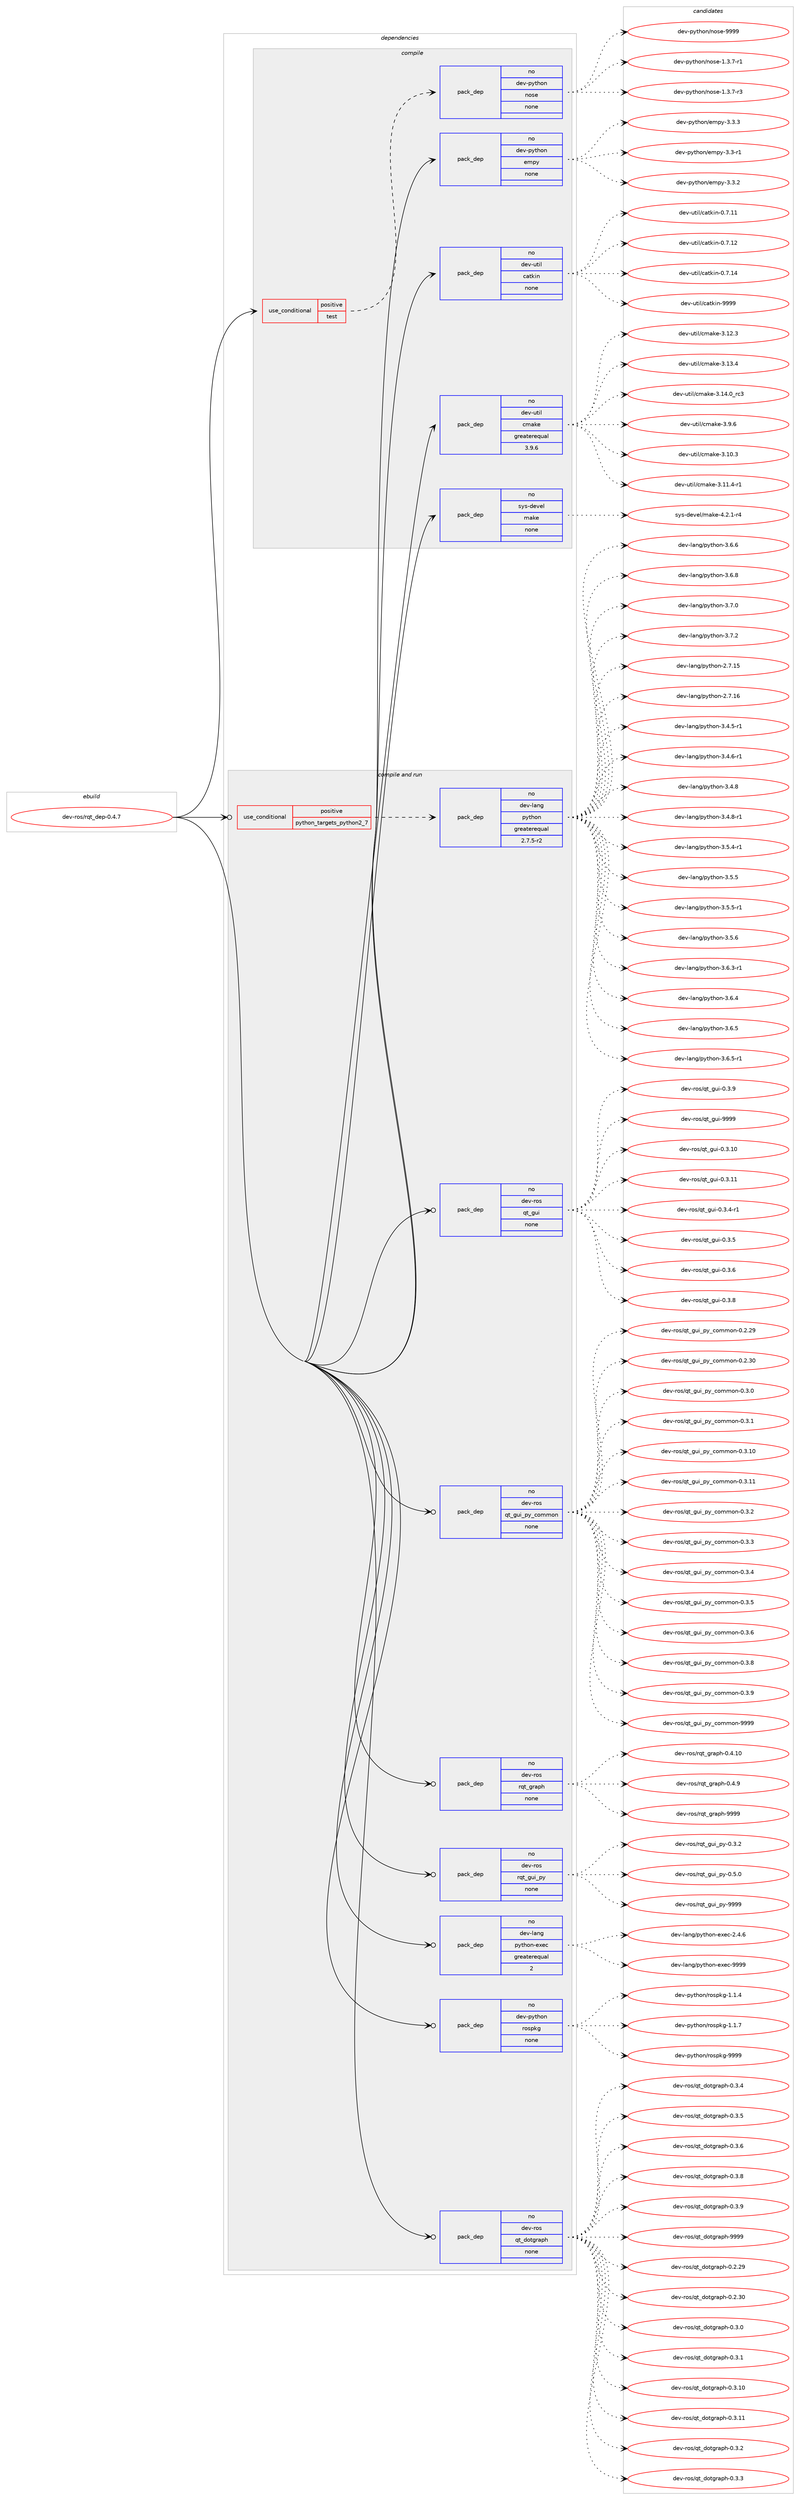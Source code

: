 digraph prolog {

# *************
# Graph options
# *************

newrank=true;
concentrate=true;
compound=true;
graph [rankdir=LR,fontname=Helvetica,fontsize=10,ranksep=1.5];#, ranksep=2.5, nodesep=0.2];
edge  [arrowhead=vee];
node  [fontname=Helvetica,fontsize=10];

# **********
# The ebuild
# **********

subgraph cluster_leftcol {
color=gray;
rank=same;
label=<<i>ebuild</i>>;
id [label="dev-ros/rqt_dep-0.4.7", color=red, width=4, href="../dev-ros/rqt_dep-0.4.7.svg"];
}

# ****************
# The dependencies
# ****************

subgraph cluster_midcol {
color=gray;
label=<<i>dependencies</i>>;
subgraph cluster_compile {
fillcolor="#eeeeee";
style=filled;
label=<<i>compile</i>>;
subgraph cond390481 {
dependency1469138 [label=<<TABLE BORDER="0" CELLBORDER="1" CELLSPACING="0" CELLPADDING="4"><TR><TD ROWSPAN="3" CELLPADDING="10">use_conditional</TD></TR><TR><TD>positive</TD></TR><TR><TD>test</TD></TR></TABLE>>, shape=none, color=red];
subgraph pack1055267 {
dependency1469139 [label=<<TABLE BORDER="0" CELLBORDER="1" CELLSPACING="0" CELLPADDING="4" WIDTH="220"><TR><TD ROWSPAN="6" CELLPADDING="30">pack_dep</TD></TR><TR><TD WIDTH="110">no</TD></TR><TR><TD>dev-python</TD></TR><TR><TD>nose</TD></TR><TR><TD>none</TD></TR><TR><TD></TD></TR></TABLE>>, shape=none, color=blue];
}
dependency1469138:e -> dependency1469139:w [weight=20,style="dashed",arrowhead="vee"];
}
id:e -> dependency1469138:w [weight=20,style="solid",arrowhead="vee"];
subgraph pack1055268 {
dependency1469140 [label=<<TABLE BORDER="0" CELLBORDER="1" CELLSPACING="0" CELLPADDING="4" WIDTH="220"><TR><TD ROWSPAN="6" CELLPADDING="30">pack_dep</TD></TR><TR><TD WIDTH="110">no</TD></TR><TR><TD>dev-python</TD></TR><TR><TD>empy</TD></TR><TR><TD>none</TD></TR><TR><TD></TD></TR></TABLE>>, shape=none, color=blue];
}
id:e -> dependency1469140:w [weight=20,style="solid",arrowhead="vee"];
subgraph pack1055269 {
dependency1469141 [label=<<TABLE BORDER="0" CELLBORDER="1" CELLSPACING="0" CELLPADDING="4" WIDTH="220"><TR><TD ROWSPAN="6" CELLPADDING="30">pack_dep</TD></TR><TR><TD WIDTH="110">no</TD></TR><TR><TD>dev-util</TD></TR><TR><TD>catkin</TD></TR><TR><TD>none</TD></TR><TR><TD></TD></TR></TABLE>>, shape=none, color=blue];
}
id:e -> dependency1469141:w [weight=20,style="solid",arrowhead="vee"];
subgraph pack1055270 {
dependency1469142 [label=<<TABLE BORDER="0" CELLBORDER="1" CELLSPACING="0" CELLPADDING="4" WIDTH="220"><TR><TD ROWSPAN="6" CELLPADDING="30">pack_dep</TD></TR><TR><TD WIDTH="110">no</TD></TR><TR><TD>dev-util</TD></TR><TR><TD>cmake</TD></TR><TR><TD>greaterequal</TD></TR><TR><TD>3.9.6</TD></TR></TABLE>>, shape=none, color=blue];
}
id:e -> dependency1469142:w [weight=20,style="solid",arrowhead="vee"];
subgraph pack1055271 {
dependency1469143 [label=<<TABLE BORDER="0" CELLBORDER="1" CELLSPACING="0" CELLPADDING="4" WIDTH="220"><TR><TD ROWSPAN="6" CELLPADDING="30">pack_dep</TD></TR><TR><TD WIDTH="110">no</TD></TR><TR><TD>sys-devel</TD></TR><TR><TD>make</TD></TR><TR><TD>none</TD></TR><TR><TD></TD></TR></TABLE>>, shape=none, color=blue];
}
id:e -> dependency1469143:w [weight=20,style="solid",arrowhead="vee"];
}
subgraph cluster_compileandrun {
fillcolor="#eeeeee";
style=filled;
label=<<i>compile and run</i>>;
subgraph cond390482 {
dependency1469144 [label=<<TABLE BORDER="0" CELLBORDER="1" CELLSPACING="0" CELLPADDING="4"><TR><TD ROWSPAN="3" CELLPADDING="10">use_conditional</TD></TR><TR><TD>positive</TD></TR><TR><TD>python_targets_python2_7</TD></TR></TABLE>>, shape=none, color=red];
subgraph pack1055272 {
dependency1469145 [label=<<TABLE BORDER="0" CELLBORDER="1" CELLSPACING="0" CELLPADDING="4" WIDTH="220"><TR><TD ROWSPAN="6" CELLPADDING="30">pack_dep</TD></TR><TR><TD WIDTH="110">no</TD></TR><TR><TD>dev-lang</TD></TR><TR><TD>python</TD></TR><TR><TD>greaterequal</TD></TR><TR><TD>2.7.5-r2</TD></TR></TABLE>>, shape=none, color=blue];
}
dependency1469144:e -> dependency1469145:w [weight=20,style="dashed",arrowhead="vee"];
}
id:e -> dependency1469144:w [weight=20,style="solid",arrowhead="odotvee"];
subgraph pack1055273 {
dependency1469146 [label=<<TABLE BORDER="0" CELLBORDER="1" CELLSPACING="0" CELLPADDING="4" WIDTH="220"><TR><TD ROWSPAN="6" CELLPADDING="30">pack_dep</TD></TR><TR><TD WIDTH="110">no</TD></TR><TR><TD>dev-lang</TD></TR><TR><TD>python-exec</TD></TR><TR><TD>greaterequal</TD></TR><TR><TD>2</TD></TR></TABLE>>, shape=none, color=blue];
}
id:e -> dependency1469146:w [weight=20,style="solid",arrowhead="odotvee"];
subgraph pack1055274 {
dependency1469147 [label=<<TABLE BORDER="0" CELLBORDER="1" CELLSPACING="0" CELLPADDING="4" WIDTH="220"><TR><TD ROWSPAN="6" CELLPADDING="30">pack_dep</TD></TR><TR><TD WIDTH="110">no</TD></TR><TR><TD>dev-python</TD></TR><TR><TD>rospkg</TD></TR><TR><TD>none</TD></TR><TR><TD></TD></TR></TABLE>>, shape=none, color=blue];
}
id:e -> dependency1469147:w [weight=20,style="solid",arrowhead="odotvee"];
subgraph pack1055275 {
dependency1469148 [label=<<TABLE BORDER="0" CELLBORDER="1" CELLSPACING="0" CELLPADDING="4" WIDTH="220"><TR><TD ROWSPAN="6" CELLPADDING="30">pack_dep</TD></TR><TR><TD WIDTH="110">no</TD></TR><TR><TD>dev-ros</TD></TR><TR><TD>qt_dotgraph</TD></TR><TR><TD>none</TD></TR><TR><TD></TD></TR></TABLE>>, shape=none, color=blue];
}
id:e -> dependency1469148:w [weight=20,style="solid",arrowhead="odotvee"];
subgraph pack1055276 {
dependency1469149 [label=<<TABLE BORDER="0" CELLBORDER="1" CELLSPACING="0" CELLPADDING="4" WIDTH="220"><TR><TD ROWSPAN="6" CELLPADDING="30">pack_dep</TD></TR><TR><TD WIDTH="110">no</TD></TR><TR><TD>dev-ros</TD></TR><TR><TD>qt_gui</TD></TR><TR><TD>none</TD></TR><TR><TD></TD></TR></TABLE>>, shape=none, color=blue];
}
id:e -> dependency1469149:w [weight=20,style="solid",arrowhead="odotvee"];
subgraph pack1055277 {
dependency1469150 [label=<<TABLE BORDER="0" CELLBORDER="1" CELLSPACING="0" CELLPADDING="4" WIDTH="220"><TR><TD ROWSPAN="6" CELLPADDING="30">pack_dep</TD></TR><TR><TD WIDTH="110">no</TD></TR><TR><TD>dev-ros</TD></TR><TR><TD>qt_gui_py_common</TD></TR><TR><TD>none</TD></TR><TR><TD></TD></TR></TABLE>>, shape=none, color=blue];
}
id:e -> dependency1469150:w [weight=20,style="solid",arrowhead="odotvee"];
subgraph pack1055278 {
dependency1469151 [label=<<TABLE BORDER="0" CELLBORDER="1" CELLSPACING="0" CELLPADDING="4" WIDTH="220"><TR><TD ROWSPAN="6" CELLPADDING="30">pack_dep</TD></TR><TR><TD WIDTH="110">no</TD></TR><TR><TD>dev-ros</TD></TR><TR><TD>rqt_graph</TD></TR><TR><TD>none</TD></TR><TR><TD></TD></TR></TABLE>>, shape=none, color=blue];
}
id:e -> dependency1469151:w [weight=20,style="solid",arrowhead="odotvee"];
subgraph pack1055279 {
dependency1469152 [label=<<TABLE BORDER="0" CELLBORDER="1" CELLSPACING="0" CELLPADDING="4" WIDTH="220"><TR><TD ROWSPAN="6" CELLPADDING="30">pack_dep</TD></TR><TR><TD WIDTH="110">no</TD></TR><TR><TD>dev-ros</TD></TR><TR><TD>rqt_gui_py</TD></TR><TR><TD>none</TD></TR><TR><TD></TD></TR></TABLE>>, shape=none, color=blue];
}
id:e -> dependency1469152:w [weight=20,style="solid",arrowhead="odotvee"];
}
subgraph cluster_run {
fillcolor="#eeeeee";
style=filled;
label=<<i>run</i>>;
}
}

# **************
# The candidates
# **************

subgraph cluster_choices {
rank=same;
color=gray;
label=<<i>candidates</i>>;

subgraph choice1055267 {
color=black;
nodesep=1;
choice10010111845112121116104111110471101111151014549465146554511449 [label="dev-python/nose-1.3.7-r1", color=red, width=4,href="../dev-python/nose-1.3.7-r1.svg"];
choice10010111845112121116104111110471101111151014549465146554511451 [label="dev-python/nose-1.3.7-r3", color=red, width=4,href="../dev-python/nose-1.3.7-r3.svg"];
choice10010111845112121116104111110471101111151014557575757 [label="dev-python/nose-9999", color=red, width=4,href="../dev-python/nose-9999.svg"];
dependency1469139:e -> choice10010111845112121116104111110471101111151014549465146554511449:w [style=dotted,weight="100"];
dependency1469139:e -> choice10010111845112121116104111110471101111151014549465146554511451:w [style=dotted,weight="100"];
dependency1469139:e -> choice10010111845112121116104111110471101111151014557575757:w [style=dotted,weight="100"];
}
subgraph choice1055268 {
color=black;
nodesep=1;
choice1001011184511212111610411111047101109112121455146514511449 [label="dev-python/empy-3.3-r1", color=red, width=4,href="../dev-python/empy-3.3-r1.svg"];
choice1001011184511212111610411111047101109112121455146514650 [label="dev-python/empy-3.3.2", color=red, width=4,href="../dev-python/empy-3.3.2.svg"];
choice1001011184511212111610411111047101109112121455146514651 [label="dev-python/empy-3.3.3", color=red, width=4,href="../dev-python/empy-3.3.3.svg"];
dependency1469140:e -> choice1001011184511212111610411111047101109112121455146514511449:w [style=dotted,weight="100"];
dependency1469140:e -> choice1001011184511212111610411111047101109112121455146514650:w [style=dotted,weight="100"];
dependency1469140:e -> choice1001011184511212111610411111047101109112121455146514651:w [style=dotted,weight="100"];
}
subgraph choice1055269 {
color=black;
nodesep=1;
choice1001011184511711610510847999711610710511045484655464949 [label="dev-util/catkin-0.7.11", color=red, width=4,href="../dev-util/catkin-0.7.11.svg"];
choice1001011184511711610510847999711610710511045484655464950 [label="dev-util/catkin-0.7.12", color=red, width=4,href="../dev-util/catkin-0.7.12.svg"];
choice1001011184511711610510847999711610710511045484655464952 [label="dev-util/catkin-0.7.14", color=red, width=4,href="../dev-util/catkin-0.7.14.svg"];
choice100101118451171161051084799971161071051104557575757 [label="dev-util/catkin-9999", color=red, width=4,href="../dev-util/catkin-9999.svg"];
dependency1469141:e -> choice1001011184511711610510847999711610710511045484655464949:w [style=dotted,weight="100"];
dependency1469141:e -> choice1001011184511711610510847999711610710511045484655464950:w [style=dotted,weight="100"];
dependency1469141:e -> choice1001011184511711610510847999711610710511045484655464952:w [style=dotted,weight="100"];
dependency1469141:e -> choice100101118451171161051084799971161071051104557575757:w [style=dotted,weight="100"];
}
subgraph choice1055270 {
color=black;
nodesep=1;
choice1001011184511711610510847991099710710145514649484651 [label="dev-util/cmake-3.10.3", color=red, width=4,href="../dev-util/cmake-3.10.3.svg"];
choice10010111845117116105108479910997107101455146494946524511449 [label="dev-util/cmake-3.11.4-r1", color=red, width=4,href="../dev-util/cmake-3.11.4-r1.svg"];
choice1001011184511711610510847991099710710145514649504651 [label="dev-util/cmake-3.12.3", color=red, width=4,href="../dev-util/cmake-3.12.3.svg"];
choice1001011184511711610510847991099710710145514649514652 [label="dev-util/cmake-3.13.4", color=red, width=4,href="../dev-util/cmake-3.13.4.svg"];
choice1001011184511711610510847991099710710145514649524648951149951 [label="dev-util/cmake-3.14.0_rc3", color=red, width=4,href="../dev-util/cmake-3.14.0_rc3.svg"];
choice10010111845117116105108479910997107101455146574654 [label="dev-util/cmake-3.9.6", color=red, width=4,href="../dev-util/cmake-3.9.6.svg"];
dependency1469142:e -> choice1001011184511711610510847991099710710145514649484651:w [style=dotted,weight="100"];
dependency1469142:e -> choice10010111845117116105108479910997107101455146494946524511449:w [style=dotted,weight="100"];
dependency1469142:e -> choice1001011184511711610510847991099710710145514649504651:w [style=dotted,weight="100"];
dependency1469142:e -> choice1001011184511711610510847991099710710145514649514652:w [style=dotted,weight="100"];
dependency1469142:e -> choice1001011184511711610510847991099710710145514649524648951149951:w [style=dotted,weight="100"];
dependency1469142:e -> choice10010111845117116105108479910997107101455146574654:w [style=dotted,weight="100"];
}
subgraph choice1055271 {
color=black;
nodesep=1;
choice1151211154510010111810110847109971071014552465046494511452 [label="sys-devel/make-4.2.1-r4", color=red, width=4,href="../sys-devel/make-4.2.1-r4.svg"];
dependency1469143:e -> choice1151211154510010111810110847109971071014552465046494511452:w [style=dotted,weight="100"];
}
subgraph choice1055272 {
color=black;
nodesep=1;
choice10010111845108971101034711212111610411111045504655464953 [label="dev-lang/python-2.7.15", color=red, width=4,href="../dev-lang/python-2.7.15.svg"];
choice10010111845108971101034711212111610411111045504655464954 [label="dev-lang/python-2.7.16", color=red, width=4,href="../dev-lang/python-2.7.16.svg"];
choice1001011184510897110103471121211161041111104551465246534511449 [label="dev-lang/python-3.4.5-r1", color=red, width=4,href="../dev-lang/python-3.4.5-r1.svg"];
choice1001011184510897110103471121211161041111104551465246544511449 [label="dev-lang/python-3.4.6-r1", color=red, width=4,href="../dev-lang/python-3.4.6-r1.svg"];
choice100101118451089711010347112121116104111110455146524656 [label="dev-lang/python-3.4.8", color=red, width=4,href="../dev-lang/python-3.4.8.svg"];
choice1001011184510897110103471121211161041111104551465246564511449 [label="dev-lang/python-3.4.8-r1", color=red, width=4,href="../dev-lang/python-3.4.8-r1.svg"];
choice1001011184510897110103471121211161041111104551465346524511449 [label="dev-lang/python-3.5.4-r1", color=red, width=4,href="../dev-lang/python-3.5.4-r1.svg"];
choice100101118451089711010347112121116104111110455146534653 [label="dev-lang/python-3.5.5", color=red, width=4,href="../dev-lang/python-3.5.5.svg"];
choice1001011184510897110103471121211161041111104551465346534511449 [label="dev-lang/python-3.5.5-r1", color=red, width=4,href="../dev-lang/python-3.5.5-r1.svg"];
choice100101118451089711010347112121116104111110455146534654 [label="dev-lang/python-3.5.6", color=red, width=4,href="../dev-lang/python-3.5.6.svg"];
choice1001011184510897110103471121211161041111104551465446514511449 [label="dev-lang/python-3.6.3-r1", color=red, width=4,href="../dev-lang/python-3.6.3-r1.svg"];
choice100101118451089711010347112121116104111110455146544652 [label="dev-lang/python-3.6.4", color=red, width=4,href="../dev-lang/python-3.6.4.svg"];
choice100101118451089711010347112121116104111110455146544653 [label="dev-lang/python-3.6.5", color=red, width=4,href="../dev-lang/python-3.6.5.svg"];
choice1001011184510897110103471121211161041111104551465446534511449 [label="dev-lang/python-3.6.5-r1", color=red, width=4,href="../dev-lang/python-3.6.5-r1.svg"];
choice100101118451089711010347112121116104111110455146544654 [label="dev-lang/python-3.6.6", color=red, width=4,href="../dev-lang/python-3.6.6.svg"];
choice100101118451089711010347112121116104111110455146544656 [label="dev-lang/python-3.6.8", color=red, width=4,href="../dev-lang/python-3.6.8.svg"];
choice100101118451089711010347112121116104111110455146554648 [label="dev-lang/python-3.7.0", color=red, width=4,href="../dev-lang/python-3.7.0.svg"];
choice100101118451089711010347112121116104111110455146554650 [label="dev-lang/python-3.7.2", color=red, width=4,href="../dev-lang/python-3.7.2.svg"];
dependency1469145:e -> choice10010111845108971101034711212111610411111045504655464953:w [style=dotted,weight="100"];
dependency1469145:e -> choice10010111845108971101034711212111610411111045504655464954:w [style=dotted,weight="100"];
dependency1469145:e -> choice1001011184510897110103471121211161041111104551465246534511449:w [style=dotted,weight="100"];
dependency1469145:e -> choice1001011184510897110103471121211161041111104551465246544511449:w [style=dotted,weight="100"];
dependency1469145:e -> choice100101118451089711010347112121116104111110455146524656:w [style=dotted,weight="100"];
dependency1469145:e -> choice1001011184510897110103471121211161041111104551465246564511449:w [style=dotted,weight="100"];
dependency1469145:e -> choice1001011184510897110103471121211161041111104551465346524511449:w [style=dotted,weight="100"];
dependency1469145:e -> choice100101118451089711010347112121116104111110455146534653:w [style=dotted,weight="100"];
dependency1469145:e -> choice1001011184510897110103471121211161041111104551465346534511449:w [style=dotted,weight="100"];
dependency1469145:e -> choice100101118451089711010347112121116104111110455146534654:w [style=dotted,weight="100"];
dependency1469145:e -> choice1001011184510897110103471121211161041111104551465446514511449:w [style=dotted,weight="100"];
dependency1469145:e -> choice100101118451089711010347112121116104111110455146544652:w [style=dotted,weight="100"];
dependency1469145:e -> choice100101118451089711010347112121116104111110455146544653:w [style=dotted,weight="100"];
dependency1469145:e -> choice1001011184510897110103471121211161041111104551465446534511449:w [style=dotted,weight="100"];
dependency1469145:e -> choice100101118451089711010347112121116104111110455146544654:w [style=dotted,weight="100"];
dependency1469145:e -> choice100101118451089711010347112121116104111110455146544656:w [style=dotted,weight="100"];
dependency1469145:e -> choice100101118451089711010347112121116104111110455146554648:w [style=dotted,weight="100"];
dependency1469145:e -> choice100101118451089711010347112121116104111110455146554650:w [style=dotted,weight="100"];
}
subgraph choice1055273 {
color=black;
nodesep=1;
choice1001011184510897110103471121211161041111104510112010199455046524654 [label="dev-lang/python-exec-2.4.6", color=red, width=4,href="../dev-lang/python-exec-2.4.6.svg"];
choice10010111845108971101034711212111610411111045101120101994557575757 [label="dev-lang/python-exec-9999", color=red, width=4,href="../dev-lang/python-exec-9999.svg"];
dependency1469146:e -> choice1001011184510897110103471121211161041111104510112010199455046524654:w [style=dotted,weight="100"];
dependency1469146:e -> choice10010111845108971101034711212111610411111045101120101994557575757:w [style=dotted,weight="100"];
}
subgraph choice1055274 {
color=black;
nodesep=1;
choice1001011184511212111610411111047114111115112107103454946494652 [label="dev-python/rospkg-1.1.4", color=red, width=4,href="../dev-python/rospkg-1.1.4.svg"];
choice1001011184511212111610411111047114111115112107103454946494655 [label="dev-python/rospkg-1.1.7", color=red, width=4,href="../dev-python/rospkg-1.1.7.svg"];
choice10010111845112121116104111110471141111151121071034557575757 [label="dev-python/rospkg-9999", color=red, width=4,href="../dev-python/rospkg-9999.svg"];
dependency1469147:e -> choice1001011184511212111610411111047114111115112107103454946494652:w [style=dotted,weight="100"];
dependency1469147:e -> choice1001011184511212111610411111047114111115112107103454946494655:w [style=dotted,weight="100"];
dependency1469147:e -> choice10010111845112121116104111110471141111151121071034557575757:w [style=dotted,weight="100"];
}
subgraph choice1055275 {
color=black;
nodesep=1;
choice1001011184511411111547113116951001111161031149711210445484650465057 [label="dev-ros/qt_dotgraph-0.2.29", color=red, width=4,href="../dev-ros/qt_dotgraph-0.2.29.svg"];
choice1001011184511411111547113116951001111161031149711210445484650465148 [label="dev-ros/qt_dotgraph-0.2.30", color=red, width=4,href="../dev-ros/qt_dotgraph-0.2.30.svg"];
choice10010111845114111115471131169510011111610311497112104454846514648 [label="dev-ros/qt_dotgraph-0.3.0", color=red, width=4,href="../dev-ros/qt_dotgraph-0.3.0.svg"];
choice10010111845114111115471131169510011111610311497112104454846514649 [label="dev-ros/qt_dotgraph-0.3.1", color=red, width=4,href="../dev-ros/qt_dotgraph-0.3.1.svg"];
choice1001011184511411111547113116951001111161031149711210445484651464948 [label="dev-ros/qt_dotgraph-0.3.10", color=red, width=4,href="../dev-ros/qt_dotgraph-0.3.10.svg"];
choice1001011184511411111547113116951001111161031149711210445484651464949 [label="dev-ros/qt_dotgraph-0.3.11", color=red, width=4,href="../dev-ros/qt_dotgraph-0.3.11.svg"];
choice10010111845114111115471131169510011111610311497112104454846514650 [label="dev-ros/qt_dotgraph-0.3.2", color=red, width=4,href="../dev-ros/qt_dotgraph-0.3.2.svg"];
choice10010111845114111115471131169510011111610311497112104454846514651 [label="dev-ros/qt_dotgraph-0.3.3", color=red, width=4,href="../dev-ros/qt_dotgraph-0.3.3.svg"];
choice10010111845114111115471131169510011111610311497112104454846514652 [label="dev-ros/qt_dotgraph-0.3.4", color=red, width=4,href="../dev-ros/qt_dotgraph-0.3.4.svg"];
choice10010111845114111115471131169510011111610311497112104454846514653 [label="dev-ros/qt_dotgraph-0.3.5", color=red, width=4,href="../dev-ros/qt_dotgraph-0.3.5.svg"];
choice10010111845114111115471131169510011111610311497112104454846514654 [label="dev-ros/qt_dotgraph-0.3.6", color=red, width=4,href="../dev-ros/qt_dotgraph-0.3.6.svg"];
choice10010111845114111115471131169510011111610311497112104454846514656 [label="dev-ros/qt_dotgraph-0.3.8", color=red, width=4,href="../dev-ros/qt_dotgraph-0.3.8.svg"];
choice10010111845114111115471131169510011111610311497112104454846514657 [label="dev-ros/qt_dotgraph-0.3.9", color=red, width=4,href="../dev-ros/qt_dotgraph-0.3.9.svg"];
choice100101118451141111154711311695100111116103114971121044557575757 [label="dev-ros/qt_dotgraph-9999", color=red, width=4,href="../dev-ros/qt_dotgraph-9999.svg"];
dependency1469148:e -> choice1001011184511411111547113116951001111161031149711210445484650465057:w [style=dotted,weight="100"];
dependency1469148:e -> choice1001011184511411111547113116951001111161031149711210445484650465148:w [style=dotted,weight="100"];
dependency1469148:e -> choice10010111845114111115471131169510011111610311497112104454846514648:w [style=dotted,weight="100"];
dependency1469148:e -> choice10010111845114111115471131169510011111610311497112104454846514649:w [style=dotted,weight="100"];
dependency1469148:e -> choice1001011184511411111547113116951001111161031149711210445484651464948:w [style=dotted,weight="100"];
dependency1469148:e -> choice1001011184511411111547113116951001111161031149711210445484651464949:w [style=dotted,weight="100"];
dependency1469148:e -> choice10010111845114111115471131169510011111610311497112104454846514650:w [style=dotted,weight="100"];
dependency1469148:e -> choice10010111845114111115471131169510011111610311497112104454846514651:w [style=dotted,weight="100"];
dependency1469148:e -> choice10010111845114111115471131169510011111610311497112104454846514652:w [style=dotted,weight="100"];
dependency1469148:e -> choice10010111845114111115471131169510011111610311497112104454846514653:w [style=dotted,weight="100"];
dependency1469148:e -> choice10010111845114111115471131169510011111610311497112104454846514654:w [style=dotted,weight="100"];
dependency1469148:e -> choice10010111845114111115471131169510011111610311497112104454846514656:w [style=dotted,weight="100"];
dependency1469148:e -> choice10010111845114111115471131169510011111610311497112104454846514657:w [style=dotted,weight="100"];
dependency1469148:e -> choice100101118451141111154711311695100111116103114971121044557575757:w [style=dotted,weight="100"];
}
subgraph choice1055276 {
color=black;
nodesep=1;
choice10010111845114111115471131169510311710545484651464948 [label="dev-ros/qt_gui-0.3.10", color=red, width=4,href="../dev-ros/qt_gui-0.3.10.svg"];
choice10010111845114111115471131169510311710545484651464949 [label="dev-ros/qt_gui-0.3.11", color=red, width=4,href="../dev-ros/qt_gui-0.3.11.svg"];
choice1001011184511411111547113116951031171054548465146524511449 [label="dev-ros/qt_gui-0.3.4-r1", color=red, width=4,href="../dev-ros/qt_gui-0.3.4-r1.svg"];
choice100101118451141111154711311695103117105454846514653 [label="dev-ros/qt_gui-0.3.5", color=red, width=4,href="../dev-ros/qt_gui-0.3.5.svg"];
choice100101118451141111154711311695103117105454846514654 [label="dev-ros/qt_gui-0.3.6", color=red, width=4,href="../dev-ros/qt_gui-0.3.6.svg"];
choice100101118451141111154711311695103117105454846514656 [label="dev-ros/qt_gui-0.3.8", color=red, width=4,href="../dev-ros/qt_gui-0.3.8.svg"];
choice100101118451141111154711311695103117105454846514657 [label="dev-ros/qt_gui-0.3.9", color=red, width=4,href="../dev-ros/qt_gui-0.3.9.svg"];
choice1001011184511411111547113116951031171054557575757 [label="dev-ros/qt_gui-9999", color=red, width=4,href="../dev-ros/qt_gui-9999.svg"];
dependency1469149:e -> choice10010111845114111115471131169510311710545484651464948:w [style=dotted,weight="100"];
dependency1469149:e -> choice10010111845114111115471131169510311710545484651464949:w [style=dotted,weight="100"];
dependency1469149:e -> choice1001011184511411111547113116951031171054548465146524511449:w [style=dotted,weight="100"];
dependency1469149:e -> choice100101118451141111154711311695103117105454846514653:w [style=dotted,weight="100"];
dependency1469149:e -> choice100101118451141111154711311695103117105454846514654:w [style=dotted,weight="100"];
dependency1469149:e -> choice100101118451141111154711311695103117105454846514656:w [style=dotted,weight="100"];
dependency1469149:e -> choice100101118451141111154711311695103117105454846514657:w [style=dotted,weight="100"];
dependency1469149:e -> choice1001011184511411111547113116951031171054557575757:w [style=dotted,weight="100"];
}
subgraph choice1055277 {
color=black;
nodesep=1;
choice10010111845114111115471131169510311710595112121959911110910911111045484650465057 [label="dev-ros/qt_gui_py_common-0.2.29", color=red, width=4,href="../dev-ros/qt_gui_py_common-0.2.29.svg"];
choice10010111845114111115471131169510311710595112121959911110910911111045484650465148 [label="dev-ros/qt_gui_py_common-0.2.30", color=red, width=4,href="../dev-ros/qt_gui_py_common-0.2.30.svg"];
choice100101118451141111154711311695103117105951121219599111109109111110454846514648 [label="dev-ros/qt_gui_py_common-0.3.0", color=red, width=4,href="../dev-ros/qt_gui_py_common-0.3.0.svg"];
choice100101118451141111154711311695103117105951121219599111109109111110454846514649 [label="dev-ros/qt_gui_py_common-0.3.1", color=red, width=4,href="../dev-ros/qt_gui_py_common-0.3.1.svg"];
choice10010111845114111115471131169510311710595112121959911110910911111045484651464948 [label="dev-ros/qt_gui_py_common-0.3.10", color=red, width=4,href="../dev-ros/qt_gui_py_common-0.3.10.svg"];
choice10010111845114111115471131169510311710595112121959911110910911111045484651464949 [label="dev-ros/qt_gui_py_common-0.3.11", color=red, width=4,href="../dev-ros/qt_gui_py_common-0.3.11.svg"];
choice100101118451141111154711311695103117105951121219599111109109111110454846514650 [label="dev-ros/qt_gui_py_common-0.3.2", color=red, width=4,href="../dev-ros/qt_gui_py_common-0.3.2.svg"];
choice100101118451141111154711311695103117105951121219599111109109111110454846514651 [label="dev-ros/qt_gui_py_common-0.3.3", color=red, width=4,href="../dev-ros/qt_gui_py_common-0.3.3.svg"];
choice100101118451141111154711311695103117105951121219599111109109111110454846514652 [label="dev-ros/qt_gui_py_common-0.3.4", color=red, width=4,href="../dev-ros/qt_gui_py_common-0.3.4.svg"];
choice100101118451141111154711311695103117105951121219599111109109111110454846514653 [label="dev-ros/qt_gui_py_common-0.3.5", color=red, width=4,href="../dev-ros/qt_gui_py_common-0.3.5.svg"];
choice100101118451141111154711311695103117105951121219599111109109111110454846514654 [label="dev-ros/qt_gui_py_common-0.3.6", color=red, width=4,href="../dev-ros/qt_gui_py_common-0.3.6.svg"];
choice100101118451141111154711311695103117105951121219599111109109111110454846514656 [label="dev-ros/qt_gui_py_common-0.3.8", color=red, width=4,href="../dev-ros/qt_gui_py_common-0.3.8.svg"];
choice100101118451141111154711311695103117105951121219599111109109111110454846514657 [label="dev-ros/qt_gui_py_common-0.3.9", color=red, width=4,href="../dev-ros/qt_gui_py_common-0.3.9.svg"];
choice1001011184511411111547113116951031171059511212195991111091091111104557575757 [label="dev-ros/qt_gui_py_common-9999", color=red, width=4,href="../dev-ros/qt_gui_py_common-9999.svg"];
dependency1469150:e -> choice10010111845114111115471131169510311710595112121959911110910911111045484650465057:w [style=dotted,weight="100"];
dependency1469150:e -> choice10010111845114111115471131169510311710595112121959911110910911111045484650465148:w [style=dotted,weight="100"];
dependency1469150:e -> choice100101118451141111154711311695103117105951121219599111109109111110454846514648:w [style=dotted,weight="100"];
dependency1469150:e -> choice100101118451141111154711311695103117105951121219599111109109111110454846514649:w [style=dotted,weight="100"];
dependency1469150:e -> choice10010111845114111115471131169510311710595112121959911110910911111045484651464948:w [style=dotted,weight="100"];
dependency1469150:e -> choice10010111845114111115471131169510311710595112121959911110910911111045484651464949:w [style=dotted,weight="100"];
dependency1469150:e -> choice100101118451141111154711311695103117105951121219599111109109111110454846514650:w [style=dotted,weight="100"];
dependency1469150:e -> choice100101118451141111154711311695103117105951121219599111109109111110454846514651:w [style=dotted,weight="100"];
dependency1469150:e -> choice100101118451141111154711311695103117105951121219599111109109111110454846514652:w [style=dotted,weight="100"];
dependency1469150:e -> choice100101118451141111154711311695103117105951121219599111109109111110454846514653:w [style=dotted,weight="100"];
dependency1469150:e -> choice100101118451141111154711311695103117105951121219599111109109111110454846514654:w [style=dotted,weight="100"];
dependency1469150:e -> choice100101118451141111154711311695103117105951121219599111109109111110454846514656:w [style=dotted,weight="100"];
dependency1469150:e -> choice100101118451141111154711311695103117105951121219599111109109111110454846514657:w [style=dotted,weight="100"];
dependency1469150:e -> choice1001011184511411111547113116951031171059511212195991111091091111104557575757:w [style=dotted,weight="100"];
}
subgraph choice1055278 {
color=black;
nodesep=1;
choice1001011184511411111547114113116951031149711210445484652464948 [label="dev-ros/rqt_graph-0.4.10", color=red, width=4,href="../dev-ros/rqt_graph-0.4.10.svg"];
choice10010111845114111115471141131169510311497112104454846524657 [label="dev-ros/rqt_graph-0.4.9", color=red, width=4,href="../dev-ros/rqt_graph-0.4.9.svg"];
choice100101118451141111154711411311695103114971121044557575757 [label="dev-ros/rqt_graph-9999", color=red, width=4,href="../dev-ros/rqt_graph-9999.svg"];
dependency1469151:e -> choice1001011184511411111547114113116951031149711210445484652464948:w [style=dotted,weight="100"];
dependency1469151:e -> choice10010111845114111115471141131169510311497112104454846524657:w [style=dotted,weight="100"];
dependency1469151:e -> choice100101118451141111154711411311695103114971121044557575757:w [style=dotted,weight="100"];
}
subgraph choice1055279 {
color=black;
nodesep=1;
choice10010111845114111115471141131169510311710595112121454846514650 [label="dev-ros/rqt_gui_py-0.3.2", color=red, width=4,href="../dev-ros/rqt_gui_py-0.3.2.svg"];
choice10010111845114111115471141131169510311710595112121454846534648 [label="dev-ros/rqt_gui_py-0.5.0", color=red, width=4,href="../dev-ros/rqt_gui_py-0.5.0.svg"];
choice100101118451141111154711411311695103117105951121214557575757 [label="dev-ros/rqt_gui_py-9999", color=red, width=4,href="../dev-ros/rqt_gui_py-9999.svg"];
dependency1469152:e -> choice10010111845114111115471141131169510311710595112121454846514650:w [style=dotted,weight="100"];
dependency1469152:e -> choice10010111845114111115471141131169510311710595112121454846534648:w [style=dotted,weight="100"];
dependency1469152:e -> choice100101118451141111154711411311695103117105951121214557575757:w [style=dotted,weight="100"];
}
}

}
